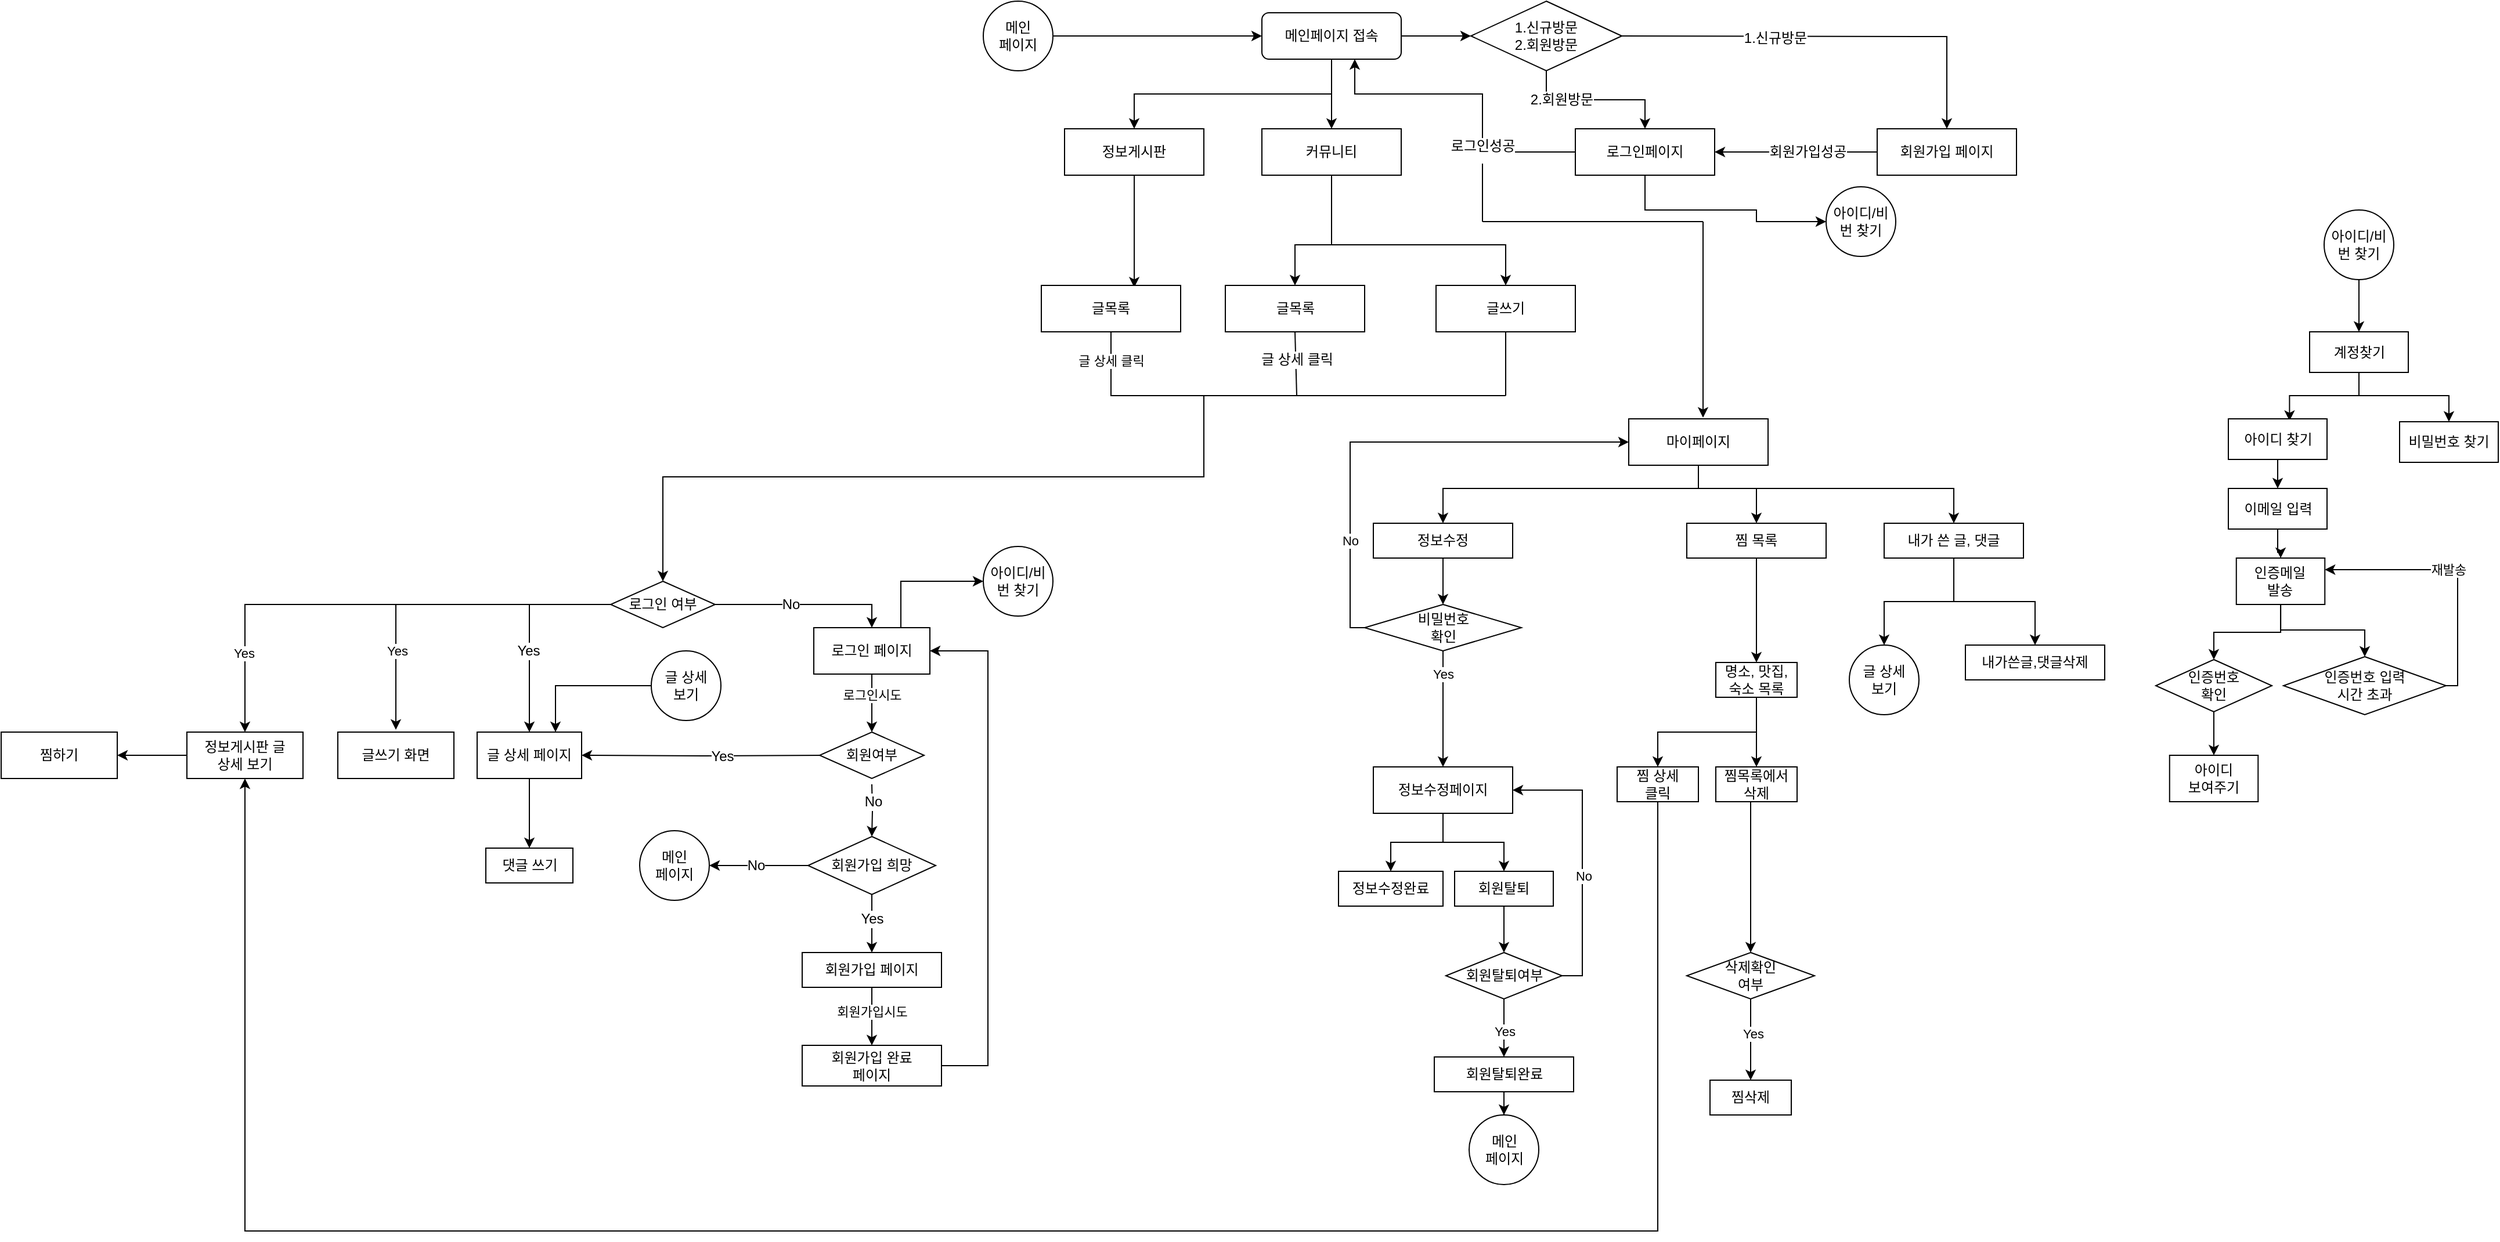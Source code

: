 <mxfile version="13.0.2" type="github">
  <diagram id="C5RBs43oDa-KdzZeNtuy" name="Page-1">
    <mxGraphModel dx="2996" dy="611" grid="1" gridSize="10" guides="1" tooltips="1" connect="1" arrows="1" fold="1" page="1" pageScale="1" pageWidth="827" pageHeight="1169" math="0" shadow="0">
      <root>
        <mxCell id="WIyWlLk6GJQsqaUBKTNV-0" />
        <mxCell id="WIyWlLk6GJQsqaUBKTNV-1" parent="WIyWlLk6GJQsqaUBKTNV-0" />
        <mxCell id="ZX37FnED4WKP7usEXBo2-87" style="edgeStyle=orthogonalEdgeStyle;rounded=0;orthogonalLoop=1;jettySize=auto;html=1;" parent="WIyWlLk6GJQsqaUBKTNV-1" source="ZX37FnED4WKP7usEXBo2-132" target="ZX37FnED4WKP7usEXBo2-97" edge="1">
          <mxGeometry relative="1" as="geometry">
            <mxPoint x="340" y="40" as="sourcePoint" />
          </mxGeometry>
        </mxCell>
        <mxCell id="ZX37FnED4WKP7usEXBo2-88" value="2.회원방문" style="text;html=1;align=center;verticalAlign=middle;resizable=0;points=[];labelBackgroundColor=#ffffff;" parent="ZX37FnED4WKP7usEXBo2-87" connectable="0" vertex="1">
          <mxGeometry x="-0.63" y="13" relative="1" as="geometry">
            <mxPoint x="13" y="13" as="offset" />
          </mxGeometry>
        </mxCell>
        <mxCell id="ZX37FnED4WKP7usEXBo2-89" style="edgeStyle=orthogonalEdgeStyle;rounded=0;orthogonalLoop=1;jettySize=auto;html=1;entryX=0.5;entryY=0;entryDx=0;entryDy=0;" parent="WIyWlLk6GJQsqaUBKTNV-1" target="ZX37FnED4WKP7usEXBo2-100" edge="1">
          <mxGeometry relative="1" as="geometry">
            <mxPoint x="350" y="40" as="sourcePoint" />
          </mxGeometry>
        </mxCell>
        <mxCell id="ZX37FnED4WKP7usEXBo2-90" value="1.신규방문" style="text;html=1;align=center;verticalAlign=middle;resizable=0;points=[];labelBackgroundColor=#ffffff;" parent="ZX37FnED4WKP7usEXBo2-89" connectable="0" vertex="1">
          <mxGeometry x="-0.167" y="-1" relative="1" as="geometry">
            <mxPoint as="offset" />
          </mxGeometry>
        </mxCell>
        <mxCell id="upQrZUUL9ZrLCyDreYXj-0" style="edgeStyle=orthogonalEdgeStyle;rounded=0;orthogonalLoop=1;jettySize=auto;html=1;exitX=1;exitY=0.5;exitDx=0;exitDy=0;entryX=0;entryY=0.5;entryDx=0;entryDy=0;" parent="WIyWlLk6GJQsqaUBKTNV-1" source="ZX37FnED4WKP7usEXBo2-91" target="ZX37FnED4WKP7usEXBo2-132" edge="1">
          <mxGeometry relative="1" as="geometry" />
        </mxCell>
        <mxCell id="upQrZUUL9ZrLCyDreYXj-1" style="edgeStyle=orthogonalEdgeStyle;rounded=0;orthogonalLoop=1;jettySize=auto;html=1;exitX=0.5;exitY=1;exitDx=0;exitDy=0;entryX=0.5;entryY=0;entryDx=0;entryDy=0;" parent="WIyWlLk6GJQsqaUBKTNV-1" source="ZX37FnED4WKP7usEXBo2-91" target="ZX37FnED4WKP7usEXBo2-94" edge="1">
          <mxGeometry relative="1" as="geometry" />
        </mxCell>
        <mxCell id="PnvdCqdYNB6AvmVGDZQ4-1" style="edgeStyle=orthogonalEdgeStyle;rounded=0;orthogonalLoop=1;jettySize=auto;html=1;exitX=0.5;exitY=1;exitDx=0;exitDy=0;entryX=0.5;entryY=0;entryDx=0;entryDy=0;" parent="WIyWlLk6GJQsqaUBKTNV-1" source="ZX37FnED4WKP7usEXBo2-91" target="PnvdCqdYNB6AvmVGDZQ4-0" edge="1">
          <mxGeometry relative="1" as="geometry" />
        </mxCell>
        <mxCell id="ZX37FnED4WKP7usEXBo2-91" value="메인페이지 접속" style="rounded=1;whiteSpace=wrap;html=1;fontSize=12;glass=0;strokeWidth=1;shadow=0;" parent="WIyWlLk6GJQsqaUBKTNV-1" vertex="1">
          <mxGeometry x="70" y="20" width="120" height="40" as="geometry" />
        </mxCell>
        <mxCell id="qVdUVOVE-Q7kGw7dKHEj-3" style="edgeStyle=orthogonalEdgeStyle;rounded=0;orthogonalLoop=1;jettySize=auto;html=1;entryX=0.5;entryY=0;entryDx=0;entryDy=0;exitX=0.5;exitY=1;exitDx=0;exitDy=0;" parent="WIyWlLk6GJQsqaUBKTNV-1" source="ZX37FnED4WKP7usEXBo2-94" target="ZX37FnED4WKP7usEXBo2-104" edge="1">
          <mxGeometry relative="1" as="geometry">
            <Array as="points">
              <mxPoint x="130" y="220" />
              <mxPoint x="280" y="220" />
            </Array>
          </mxGeometry>
        </mxCell>
        <mxCell id="qVdUVOVE-Q7kGw7dKHEj-4" style="edgeStyle=orthogonalEdgeStyle;rounded=0;orthogonalLoop=1;jettySize=auto;html=1;entryX=0.5;entryY=0;entryDx=0;entryDy=0;" parent="WIyWlLk6GJQsqaUBKTNV-1" source="ZX37FnED4WKP7usEXBo2-94" target="ZX37FnED4WKP7usEXBo2-102" edge="1">
          <mxGeometry relative="1" as="geometry">
            <Array as="points">
              <mxPoint x="130" y="220" />
              <mxPoint x="98" y="220" />
            </Array>
          </mxGeometry>
        </mxCell>
        <mxCell id="ZX37FnED4WKP7usEXBo2-94" value="커뮤니티" style="rounded=0;whiteSpace=wrap;html=1;" parent="WIyWlLk6GJQsqaUBKTNV-1" vertex="1">
          <mxGeometry x="70" y="120" width="120" height="40" as="geometry" />
        </mxCell>
        <mxCell id="ZX37FnED4WKP7usEXBo2-95" style="edgeStyle=orthogonalEdgeStyle;rounded=0;orthogonalLoop=1;jettySize=auto;html=1;exitX=0;exitY=0.5;exitDx=0;exitDy=0;" parent="WIyWlLk6GJQsqaUBKTNV-1" source="ZX37FnED4WKP7usEXBo2-97" edge="1">
          <mxGeometry relative="1" as="geometry">
            <Array as="points">
              <mxPoint x="260" y="140" />
              <mxPoint x="260" y="90" />
              <mxPoint x="150" y="90" />
            </Array>
            <mxPoint x="150" y="60" as="targetPoint" />
          </mxGeometry>
        </mxCell>
        <mxCell id="ZX37FnED4WKP7usEXBo2-96" value="로그인성공" style="text;html=1;align=center;verticalAlign=middle;resizable=0;points=[];labelBackgroundColor=#ffffff;" parent="ZX37FnED4WKP7usEXBo2-95" connectable="0" vertex="1">
          <mxGeometry x="-0.37" relative="1" as="geometry">
            <mxPoint as="offset" />
          </mxGeometry>
        </mxCell>
        <mxCell id="x4p_FllxbwplJuDlQraS-3" style="edgeStyle=orthogonalEdgeStyle;rounded=0;orthogonalLoop=1;jettySize=auto;html=1;entryX=0;entryY=0.5;entryDx=0;entryDy=0;exitX=0.5;exitY=1;exitDx=0;exitDy=0;" edge="1" parent="WIyWlLk6GJQsqaUBKTNV-1" source="ZX37FnED4WKP7usEXBo2-97" target="x4p_FllxbwplJuDlQraS-2">
          <mxGeometry relative="1" as="geometry">
            <Array as="points">
              <mxPoint x="400" y="190" />
              <mxPoint x="496" y="190" />
              <mxPoint x="496" y="200" />
            </Array>
          </mxGeometry>
        </mxCell>
        <mxCell id="ZX37FnED4WKP7usEXBo2-97" value="로그인페이지" style="rounded=0;whiteSpace=wrap;html=1;" parent="WIyWlLk6GJQsqaUBKTNV-1" vertex="1">
          <mxGeometry x="340" y="120" width="120" height="40" as="geometry" />
        </mxCell>
        <mxCell id="ZX37FnED4WKP7usEXBo2-98" style="edgeStyle=orthogonalEdgeStyle;rounded=0;orthogonalLoop=1;jettySize=auto;html=1;exitX=0;exitY=0.5;exitDx=0;exitDy=0;" parent="WIyWlLk6GJQsqaUBKTNV-1" source="ZX37FnED4WKP7usEXBo2-100" target="ZX37FnED4WKP7usEXBo2-97" edge="1">
          <mxGeometry relative="1" as="geometry" />
        </mxCell>
        <mxCell id="ZX37FnED4WKP7usEXBo2-99" value="회원가입성공" style="text;html=1;align=center;verticalAlign=middle;resizable=0;points=[];labelBackgroundColor=#ffffff;" parent="ZX37FnED4WKP7usEXBo2-98" connectable="0" vertex="1">
          <mxGeometry x="0.26" y="-1" relative="1" as="geometry">
            <mxPoint x="28" y="1" as="offset" />
          </mxGeometry>
        </mxCell>
        <mxCell id="ZX37FnED4WKP7usEXBo2-100" value="회원가입 페이지" style="rounded=0;whiteSpace=wrap;html=1;" parent="WIyWlLk6GJQsqaUBKTNV-1" vertex="1">
          <mxGeometry x="600" y="120" width="120" height="40" as="geometry" />
        </mxCell>
        <mxCell id="ZX37FnED4WKP7usEXBo2-102" value="글목록" style="rounded=0;whiteSpace=wrap;html=1;" parent="WIyWlLk6GJQsqaUBKTNV-1" vertex="1">
          <mxGeometry x="38.5" y="255" width="120" height="40" as="geometry" />
        </mxCell>
        <mxCell id="ZX37FnED4WKP7usEXBo2-104" value="글쓰기" style="rounded=0;whiteSpace=wrap;html=1;" parent="WIyWlLk6GJQsqaUBKTNV-1" vertex="1">
          <mxGeometry x="220" y="255" width="120" height="40" as="geometry" />
        </mxCell>
        <mxCell id="ZX37FnED4WKP7usEXBo2-132" value="1.신규방문&lt;br&gt;2.회원방문" style="rhombus;whiteSpace=wrap;html=1;" parent="WIyWlLk6GJQsqaUBKTNV-1" vertex="1">
          <mxGeometry x="250" y="10" width="130" height="60" as="geometry" />
        </mxCell>
        <mxCell id="vV5yDEq1qWFIrJlT6Lfv-10" value="" style="endArrow=none;html=1;entryX=0.5;entryY=1;entryDx=0;entryDy=0;" parent="WIyWlLk6GJQsqaUBKTNV-1" target="ZX37FnED4WKP7usEXBo2-102" edge="1">
          <mxGeometry width="50" height="50" relative="1" as="geometry">
            <mxPoint x="100" y="350" as="sourcePoint" />
            <mxPoint x="440" y="270" as="targetPoint" />
          </mxGeometry>
        </mxCell>
        <mxCell id="vV5yDEq1qWFIrJlT6Lfv-11" value="글 상세 클릭" style="text;html=1;align=center;verticalAlign=middle;resizable=0;points=[];labelBackgroundColor=#ffffff;" parent="vV5yDEq1qWFIrJlT6Lfv-10" vertex="1" connectable="0">
          <mxGeometry x="-0.416" relative="1" as="geometry">
            <mxPoint y="-15" as="offset" />
          </mxGeometry>
        </mxCell>
        <mxCell id="vV5yDEq1qWFIrJlT6Lfv-12" value="" style="endArrow=none;html=1;" parent="WIyWlLk6GJQsqaUBKTNV-1" edge="1">
          <mxGeometry width="50" height="50" relative="1" as="geometry">
            <mxPoint x="20" y="350" as="sourcePoint" />
            <mxPoint x="280" y="350" as="targetPoint" />
          </mxGeometry>
        </mxCell>
        <mxCell id="vV5yDEq1qWFIrJlT6Lfv-13" value="" style="endArrow=none;html=1;entryX=0.5;entryY=1;entryDx=0;entryDy=0;" parent="WIyWlLk6GJQsqaUBKTNV-1" target="ZX37FnED4WKP7usEXBo2-104" edge="1">
          <mxGeometry width="50" height="50" relative="1" as="geometry">
            <mxPoint x="280" y="350" as="sourcePoint" />
            <mxPoint x="280" y="300" as="targetPoint" />
          </mxGeometry>
        </mxCell>
        <mxCell id="vV5yDEq1qWFIrJlT6Lfv-18" style="edgeStyle=orthogonalEdgeStyle;rounded=0;orthogonalLoop=1;jettySize=auto;html=1;entryX=0.5;entryY=0;entryDx=0;entryDy=0;" parent="WIyWlLk6GJQsqaUBKTNV-1" source="vV5yDEq1qWFIrJlT6Lfv-15" target="vV5yDEq1qWFIrJlT6Lfv-17" edge="1">
          <mxGeometry relative="1" as="geometry" />
        </mxCell>
        <mxCell id="waT6Qo9IjC3C06BuvGMC-1" value="No" style="text;html=1;align=center;verticalAlign=middle;resizable=0;points=[];labelBackgroundColor=#ffffff;" parent="vV5yDEq1qWFIrJlT6Lfv-18" vertex="1" connectable="0">
          <mxGeometry x="0.107" y="1" relative="1" as="geometry">
            <mxPoint x="-21" y="1" as="offset" />
          </mxGeometry>
        </mxCell>
        <mxCell id="vV5yDEq1qWFIrJlT6Lfv-21" style="edgeStyle=orthogonalEdgeStyle;rounded=0;orthogonalLoop=1;jettySize=auto;html=1;entryX=0.5;entryY=0;entryDx=0;entryDy=0;" parent="WIyWlLk6GJQsqaUBKTNV-1" source="vV5yDEq1qWFIrJlT6Lfv-15" target="vV5yDEq1qWFIrJlT6Lfv-16" edge="1">
          <mxGeometry relative="1" as="geometry" />
        </mxCell>
        <mxCell id="waT6Qo9IjC3C06BuvGMC-0" value="Yes" style="text;html=1;align=center;verticalAlign=middle;resizable=0;points=[];labelBackgroundColor=#ffffff;" parent="vV5yDEq1qWFIrJlT6Lfv-21" vertex="1" connectable="0">
          <mxGeometry x="0.216" y="-1" relative="1" as="geometry">
            <mxPoint as="offset" />
          </mxGeometry>
        </mxCell>
        <mxCell id="GLN300QRYESgEG5njMZF-10" style="edgeStyle=orthogonalEdgeStyle;rounded=0;orthogonalLoop=1;jettySize=auto;html=1;exitX=0;exitY=0.5;exitDx=0;exitDy=0;" parent="WIyWlLk6GJQsqaUBKTNV-1" source="vV5yDEq1qWFIrJlT6Lfv-15" edge="1">
          <mxGeometry relative="1" as="geometry">
            <mxPoint x="-676" y="638" as="targetPoint" />
            <Array as="points">
              <mxPoint x="-676" y="530" />
              <mxPoint x="-676" y="638" />
            </Array>
          </mxGeometry>
        </mxCell>
        <mxCell id="GLN300QRYESgEG5njMZF-11" value="Yes" style="edgeLabel;html=1;align=center;verticalAlign=middle;resizable=0;points=[];" parent="GLN300QRYESgEG5njMZF-10" vertex="1" connectable="0">
          <mxGeometry x="-0.17" relative="1" as="geometry">
            <mxPoint x="-63" y="40" as="offset" />
          </mxGeometry>
        </mxCell>
        <mxCell id="ZqrZnDmUstioRYY1Gfzt-35" style="edgeStyle=orthogonalEdgeStyle;rounded=0;orthogonalLoop=1;jettySize=auto;html=1;entryX=0.5;entryY=0;entryDx=0;entryDy=0;" parent="WIyWlLk6GJQsqaUBKTNV-1" source="vV5yDEq1qWFIrJlT6Lfv-15" target="ZqrZnDmUstioRYY1Gfzt-34" edge="1">
          <mxGeometry relative="1" as="geometry" />
        </mxCell>
        <mxCell id="ZqrZnDmUstioRYY1Gfzt-36" value="Yes" style="edgeLabel;html=1;align=center;verticalAlign=middle;resizable=0;points=[];" parent="ZqrZnDmUstioRYY1Gfzt-35" vertex="1" connectable="0">
          <mxGeometry x="0.482" y="42" relative="1" as="geometry">
            <mxPoint x="-43" y="42" as="offset" />
          </mxGeometry>
        </mxCell>
        <mxCell id="vV5yDEq1qWFIrJlT6Lfv-15" value="로그인 여부" style="rhombus;whiteSpace=wrap;html=1;" parent="WIyWlLk6GJQsqaUBKTNV-1" vertex="1">
          <mxGeometry x="-491" y="510" width="90" height="40" as="geometry" />
        </mxCell>
        <mxCell id="vV5yDEq1qWFIrJlT6Lfv-23" style="edgeStyle=orthogonalEdgeStyle;rounded=0;orthogonalLoop=1;jettySize=auto;html=1;" parent="WIyWlLk6GJQsqaUBKTNV-1" source="vV5yDEq1qWFIrJlT6Lfv-16" target="vV5yDEq1qWFIrJlT6Lfv-22" edge="1">
          <mxGeometry relative="1" as="geometry">
            <mxPoint x="-561" y="720" as="targetPoint" />
          </mxGeometry>
        </mxCell>
        <mxCell id="vV5yDEq1qWFIrJlT6Lfv-16" value="글 상세 페이지" style="rounded=0;whiteSpace=wrap;html=1;" parent="WIyWlLk6GJQsqaUBKTNV-1" vertex="1">
          <mxGeometry x="-606" y="640" width="90" height="40" as="geometry" />
        </mxCell>
        <mxCell id="vV5yDEq1qWFIrJlT6Lfv-26" style="edgeStyle=orthogonalEdgeStyle;rounded=0;orthogonalLoop=1;jettySize=auto;html=1;entryX=0.5;entryY=0;entryDx=0;entryDy=0;" parent="WIyWlLk6GJQsqaUBKTNV-1" source="vV5yDEq1qWFIrJlT6Lfv-17" target="GLN300QRYESgEG5njMZF-4" edge="1">
          <mxGeometry relative="1" as="geometry">
            <mxPoint x="-266" y="635" as="targetPoint" />
            <Array as="points">
              <mxPoint x="-266" y="600" />
              <mxPoint x="-266" y="600" />
            </Array>
          </mxGeometry>
        </mxCell>
        <mxCell id="GLN300QRYESgEG5njMZF-5" value="로그인시도" style="edgeLabel;html=1;align=center;verticalAlign=middle;resizable=0;points=[];" parent="vV5yDEq1qWFIrJlT6Lfv-26" vertex="1" connectable="0">
          <mxGeometry x="-0.28" relative="1" as="geometry">
            <mxPoint as="offset" />
          </mxGeometry>
        </mxCell>
        <mxCell id="x4p_FllxbwplJuDlQraS-5" style="edgeStyle=orthogonalEdgeStyle;rounded=0;orthogonalLoop=1;jettySize=auto;html=1;exitX=0.75;exitY=0;exitDx=0;exitDy=0;entryX=0;entryY=0.5;entryDx=0;entryDy=0;" edge="1" parent="WIyWlLk6GJQsqaUBKTNV-1" source="vV5yDEq1qWFIrJlT6Lfv-17" target="x4p_FllxbwplJuDlQraS-4">
          <mxGeometry relative="1" as="geometry" />
        </mxCell>
        <mxCell id="vV5yDEq1qWFIrJlT6Lfv-17" value="로그인 페이지" style="rounded=0;whiteSpace=wrap;html=1;" parent="WIyWlLk6GJQsqaUBKTNV-1" vertex="1">
          <mxGeometry x="-316" y="550" width="100" height="40" as="geometry" />
        </mxCell>
        <mxCell id="vV5yDEq1qWFIrJlT6Lfv-22" value="댓글 쓰기" style="rounded=0;whiteSpace=wrap;html=1;" parent="WIyWlLk6GJQsqaUBKTNV-1" vertex="1">
          <mxGeometry x="-598.5" y="740" width="75" height="30" as="geometry" />
        </mxCell>
        <mxCell id="vV5yDEq1qWFIrJlT6Lfv-27" style="edgeStyle=orthogonalEdgeStyle;rounded=0;orthogonalLoop=1;jettySize=auto;html=1;entryX=1;entryY=0.5;entryDx=0;entryDy=0;" parent="WIyWlLk6GJQsqaUBKTNV-1" target="vV5yDEq1qWFIrJlT6Lfv-16" edge="1">
          <mxGeometry relative="1" as="geometry">
            <mxPoint x="-306" y="660" as="sourcePoint" />
          </mxGeometry>
        </mxCell>
        <mxCell id="vV5yDEq1qWFIrJlT6Lfv-28" value="Yes" style="text;html=1;align=center;verticalAlign=middle;resizable=0;points=[];labelBackgroundColor=#ffffff;" parent="vV5yDEq1qWFIrJlT6Lfv-27" vertex="1" connectable="0">
          <mxGeometry x="-0.15" relative="1" as="geometry">
            <mxPoint as="offset" />
          </mxGeometry>
        </mxCell>
        <mxCell id="vV5yDEq1qWFIrJlT6Lfv-30" value="" style="edgeStyle=orthogonalEdgeStyle;rounded=0;orthogonalLoop=1;jettySize=auto;html=1;" parent="WIyWlLk6GJQsqaUBKTNV-1" target="vV5yDEq1qWFIrJlT6Lfv-29" edge="1">
          <mxGeometry relative="1" as="geometry">
            <mxPoint x="-266" y="685" as="sourcePoint" />
          </mxGeometry>
        </mxCell>
        <mxCell id="waT6Qo9IjC3C06BuvGMC-2" value="No" style="text;html=1;align=center;verticalAlign=middle;resizable=0;points=[];labelBackgroundColor=#ffffff;" parent="vV5yDEq1qWFIrJlT6Lfv-30" vertex="1" connectable="0">
          <mxGeometry x="-0.369" relative="1" as="geometry">
            <mxPoint as="offset" />
          </mxGeometry>
        </mxCell>
        <mxCell id="vV5yDEq1qWFIrJlT6Lfv-39" style="edgeStyle=orthogonalEdgeStyle;rounded=0;orthogonalLoop=1;jettySize=auto;html=1;entryX=0.5;entryY=0;entryDx=0;entryDy=0;" parent="WIyWlLk6GJQsqaUBKTNV-1" source="vV5yDEq1qWFIrJlT6Lfv-29" target="vV5yDEq1qWFIrJlT6Lfv-32" edge="1">
          <mxGeometry relative="1" as="geometry">
            <Array as="points">
              <mxPoint x="-266" y="800" />
              <mxPoint x="-266" y="800" />
            </Array>
          </mxGeometry>
        </mxCell>
        <mxCell id="vV5yDEq1qWFIrJlT6Lfv-43" value="Yes" style="text;html=1;align=center;verticalAlign=middle;resizable=0;points=[];labelBackgroundColor=#ffffff;" parent="vV5yDEq1qWFIrJlT6Lfv-39" vertex="1" connectable="0">
          <mxGeometry x="0.193" y="1" relative="1" as="geometry">
            <mxPoint x="-1.02" y="-9.7" as="offset" />
          </mxGeometry>
        </mxCell>
        <mxCell id="5jIitdbKcp0d3cPYqX7F-1" style="edgeStyle=orthogonalEdgeStyle;rounded=0;orthogonalLoop=1;jettySize=auto;html=1;entryX=1;entryY=0.5;entryDx=0;entryDy=0;" parent="WIyWlLk6GJQsqaUBKTNV-1" source="vV5yDEq1qWFIrJlT6Lfv-29" target="5jIitdbKcp0d3cPYqX7F-0" edge="1">
          <mxGeometry relative="1" as="geometry" />
        </mxCell>
        <mxCell id="vV5yDEq1qWFIrJlT6Lfv-29" value="회원가입 희망" style="rhombus;whiteSpace=wrap;html=1;fillColor=none;strokeColor=#000000;" parent="WIyWlLk6GJQsqaUBKTNV-1" vertex="1">
          <mxGeometry x="-321" y="730" width="110" height="50" as="geometry" />
        </mxCell>
        <mxCell id="vV5yDEq1qWFIrJlT6Lfv-42" style="edgeStyle=orthogonalEdgeStyle;rounded=0;orthogonalLoop=1;jettySize=auto;html=1;entryX=1;entryY=0.5;entryDx=0;entryDy=0;" parent="WIyWlLk6GJQsqaUBKTNV-1" source="vV5yDEq1qWFIrJlT6Lfv-31" target="vV5yDEq1qWFIrJlT6Lfv-17" edge="1">
          <mxGeometry relative="1" as="geometry">
            <mxPoint x="-96" y="710" as="targetPoint" />
            <Array as="points">
              <mxPoint x="-166" y="928" />
              <mxPoint x="-166" y="570" />
            </Array>
          </mxGeometry>
        </mxCell>
        <mxCell id="vV5yDEq1qWFIrJlT6Lfv-31" value="회원가입 완료&lt;br&gt;페이지" style="rounded=0;whiteSpace=wrap;html=1;" parent="WIyWlLk6GJQsqaUBKTNV-1" vertex="1">
          <mxGeometry x="-326" y="910" width="120" height="35" as="geometry" />
        </mxCell>
        <mxCell id="vV5yDEq1qWFIrJlT6Lfv-40" style="edgeStyle=orthogonalEdgeStyle;rounded=0;orthogonalLoop=1;jettySize=auto;html=1;" parent="WIyWlLk6GJQsqaUBKTNV-1" source="vV5yDEq1qWFIrJlT6Lfv-32" target="vV5yDEq1qWFIrJlT6Lfv-31" edge="1">
          <mxGeometry relative="1" as="geometry" />
        </mxCell>
        <mxCell id="GLN300QRYESgEG5njMZF-6" value="회원가입시도" style="edgeLabel;html=1;align=center;verticalAlign=middle;resizable=0;points=[];" parent="vV5yDEq1qWFIrJlT6Lfv-40" vertex="1" connectable="0">
          <mxGeometry x="-0.156" relative="1" as="geometry">
            <mxPoint as="offset" />
          </mxGeometry>
        </mxCell>
        <mxCell id="vV5yDEq1qWFIrJlT6Lfv-32" value="회원가입 페이지" style="rounded=0;whiteSpace=wrap;html=1;" parent="WIyWlLk6GJQsqaUBKTNV-1" vertex="1">
          <mxGeometry x="-326" y="830" width="120" height="30" as="geometry" />
        </mxCell>
        <mxCell id="GLN300QRYESgEG5njMZF-4" value="회원여부" style="rhombus;whiteSpace=wrap;html=1;" parent="WIyWlLk6GJQsqaUBKTNV-1" vertex="1">
          <mxGeometry x="-311" y="640" width="90" height="40" as="geometry" />
        </mxCell>
        <mxCell id="GLN300QRYESgEG5njMZF-9" value="글쓰기 화면" style="rounded=0;whiteSpace=wrap;html=1;" parent="WIyWlLk6GJQsqaUBKTNV-1" vertex="1">
          <mxGeometry x="-726" y="640" width="100" height="40" as="geometry" />
        </mxCell>
        <mxCell id="PnvdCqdYNB6AvmVGDZQ4-3" style="edgeStyle=orthogonalEdgeStyle;rounded=0;orthogonalLoop=1;jettySize=auto;html=1;entryX=0.667;entryY=0.045;entryDx=0;entryDy=0;entryPerimeter=0;" parent="WIyWlLk6GJQsqaUBKTNV-1" source="PnvdCqdYNB6AvmVGDZQ4-0" target="PnvdCqdYNB6AvmVGDZQ4-2" edge="1">
          <mxGeometry relative="1" as="geometry">
            <mxPoint x="-10" y="230" as="targetPoint" />
            <Array as="points" />
          </mxGeometry>
        </mxCell>
        <mxCell id="PnvdCqdYNB6AvmVGDZQ4-0" value="정보게시판" style="rounded=0;whiteSpace=wrap;html=1;" parent="WIyWlLk6GJQsqaUBKTNV-1" vertex="1">
          <mxGeometry x="-100" y="120" width="120" height="40" as="geometry" />
        </mxCell>
        <mxCell id="PnvdCqdYNB6AvmVGDZQ4-4" style="edgeStyle=orthogonalEdgeStyle;rounded=0;orthogonalLoop=1;jettySize=auto;html=1;exitX=0.5;exitY=1;exitDx=0;exitDy=0;entryX=0.5;entryY=0;entryDx=0;entryDy=0;" parent="WIyWlLk6GJQsqaUBKTNV-1" source="PnvdCqdYNB6AvmVGDZQ4-2" target="vV5yDEq1qWFIrJlT6Lfv-15" edge="1">
          <mxGeometry relative="1" as="geometry">
            <Array as="points">
              <mxPoint x="-60" y="350" />
              <mxPoint x="20" y="350" />
              <mxPoint x="20" y="420" />
              <mxPoint x="-446" y="420" />
            </Array>
          </mxGeometry>
        </mxCell>
        <mxCell id="PnvdCqdYNB6AvmVGDZQ4-5" value="글 상세 클릭" style="edgeLabel;html=1;align=center;verticalAlign=middle;resizable=0;points=[];" parent="PnvdCqdYNB6AvmVGDZQ4-4" vertex="1" connectable="0">
          <mxGeometry x="-0.834" y="-1" relative="1" as="geometry">
            <mxPoint x="-7.86" y="-31.03" as="offset" />
          </mxGeometry>
        </mxCell>
        <mxCell id="PnvdCqdYNB6AvmVGDZQ4-2" value="글목록" style="rounded=0;whiteSpace=wrap;html=1;" parent="WIyWlLk6GJQsqaUBKTNV-1" vertex="1">
          <mxGeometry x="-120" y="255" width="120" height="40" as="geometry" />
        </mxCell>
        <mxCell id="9_98LAGcsNJI7AEIF0RN-3" value="" style="endArrow=none;html=1;" parent="WIyWlLk6GJQsqaUBKTNV-1" edge="1">
          <mxGeometry width="50" height="50" relative="1" as="geometry">
            <mxPoint x="260" y="150" as="sourcePoint" />
            <mxPoint x="260" y="200" as="targetPoint" />
          </mxGeometry>
        </mxCell>
        <mxCell id="9_98LAGcsNJI7AEIF0RN-4" value="" style="endArrow=none;html=1;" parent="WIyWlLk6GJQsqaUBKTNV-1" edge="1">
          <mxGeometry width="50" height="50" relative="1" as="geometry">
            <mxPoint x="260" y="200" as="sourcePoint" />
            <mxPoint x="450" y="200" as="targetPoint" />
          </mxGeometry>
        </mxCell>
        <mxCell id="9_98LAGcsNJI7AEIF0RN-5" value="" style="endArrow=classic;html=1;" parent="WIyWlLk6GJQsqaUBKTNV-1" edge="1">
          <mxGeometry width="50" height="50" relative="1" as="geometry">
            <mxPoint x="450" y="200" as="sourcePoint" />
            <mxPoint x="450" y="369" as="targetPoint" />
          </mxGeometry>
        </mxCell>
        <mxCell id="9_98LAGcsNJI7AEIF0RN-15" style="edgeStyle=orthogonalEdgeStyle;rounded=0;orthogonalLoop=1;jettySize=auto;html=1;entryX=0.5;entryY=0;entryDx=0;entryDy=0;" parent="WIyWlLk6GJQsqaUBKTNV-1" source="9_98LAGcsNJI7AEIF0RN-6" target="9_98LAGcsNJI7AEIF0RN-13" edge="1">
          <mxGeometry relative="1" as="geometry">
            <Array as="points">
              <mxPoint x="446" y="430" />
              <mxPoint x="496" y="430" />
            </Array>
          </mxGeometry>
        </mxCell>
        <mxCell id="9_98LAGcsNJI7AEIF0RN-16" style="edgeStyle=orthogonalEdgeStyle;rounded=0;orthogonalLoop=1;jettySize=auto;html=1;entryX=0.5;entryY=0;entryDx=0;entryDy=0;" parent="WIyWlLk6GJQsqaUBKTNV-1" target="9_98LAGcsNJI7AEIF0RN-12" edge="1">
          <mxGeometry relative="1" as="geometry">
            <mxPoint x="446" y="410" as="sourcePoint" />
            <Array as="points">
              <mxPoint x="446" y="430" />
              <mxPoint x="666" y="430" />
            </Array>
          </mxGeometry>
        </mxCell>
        <mxCell id="aLojjY9KPLIzhAx5LPAh-0" style="edgeStyle=orthogonalEdgeStyle;rounded=0;orthogonalLoop=1;jettySize=auto;html=1;entryX=0.5;entryY=0;entryDx=0;entryDy=0;" parent="WIyWlLk6GJQsqaUBKTNV-1" source="9_98LAGcsNJI7AEIF0RN-6" target="9_98LAGcsNJI7AEIF0RN-9" edge="1">
          <mxGeometry relative="1" as="geometry">
            <Array as="points">
              <mxPoint x="446" y="430" />
              <mxPoint x="226" y="430" />
            </Array>
            <mxPoint x="306" y="450" as="targetPoint" />
          </mxGeometry>
        </mxCell>
        <mxCell id="9_98LAGcsNJI7AEIF0RN-6" value="마이페이지" style="rounded=0;whiteSpace=wrap;html=1;" parent="WIyWlLk6GJQsqaUBKTNV-1" vertex="1">
          <mxGeometry x="386" y="370" width="120" height="40" as="geometry" />
        </mxCell>
        <mxCell id="aLojjY9KPLIzhAx5LPAh-4" style="edgeStyle=orthogonalEdgeStyle;rounded=0;orthogonalLoop=1;jettySize=auto;html=1;entryX=0.5;entryY=0;entryDx=0;entryDy=0;" parent="WIyWlLk6GJQsqaUBKTNV-1" source="9_98LAGcsNJI7AEIF0RN-9" target="aLojjY9KPLIzhAx5LPAh-1" edge="1">
          <mxGeometry relative="1" as="geometry">
            <Array as="points">
              <mxPoint x="226" y="510" />
              <mxPoint x="226" y="510" />
            </Array>
          </mxGeometry>
        </mxCell>
        <mxCell id="9_98LAGcsNJI7AEIF0RN-9" value="정보수정" style="rounded=0;whiteSpace=wrap;html=1;" parent="WIyWlLk6GJQsqaUBKTNV-1" vertex="1">
          <mxGeometry x="166" y="460" width="120" height="30" as="geometry" />
        </mxCell>
        <mxCell id="lBjHsFs35db71nPIf4gL-2" style="edgeStyle=orthogonalEdgeStyle;rounded=0;orthogonalLoop=1;jettySize=auto;html=1;entryX=0.5;entryY=0;entryDx=0;entryDy=0;strokeColor=#000000;" parent="WIyWlLk6GJQsqaUBKTNV-1" source="9_98LAGcsNJI7AEIF0RN-12" target="lBjHsFs35db71nPIf4gL-1" edge="1">
          <mxGeometry relative="1" as="geometry" />
        </mxCell>
        <mxCell id="9_98LAGcsNJI7AEIF0RN-12" value="내가 쓴 글, 댓글" style="rounded=0;whiteSpace=wrap;html=1;" parent="WIyWlLk6GJQsqaUBKTNV-1" vertex="1">
          <mxGeometry x="606" y="460" width="120" height="30" as="geometry" />
        </mxCell>
        <mxCell id="ZqrZnDmUstioRYY1Gfzt-31" style="edgeStyle=orthogonalEdgeStyle;rounded=0;orthogonalLoop=1;jettySize=auto;html=1;entryX=0.5;entryY=0;entryDx=0;entryDy=0;" parent="WIyWlLk6GJQsqaUBKTNV-1" source="9_98LAGcsNJI7AEIF0RN-13" target="ZqrZnDmUstioRYY1Gfzt-0" edge="1">
          <mxGeometry relative="1" as="geometry" />
        </mxCell>
        <mxCell id="9_98LAGcsNJI7AEIF0RN-13" value="찜 목록" style="rounded=0;whiteSpace=wrap;html=1;" parent="WIyWlLk6GJQsqaUBKTNV-1" vertex="1">
          <mxGeometry x="436" y="460" width="120" height="30" as="geometry" />
        </mxCell>
        <mxCell id="aLojjY9KPLIzhAx5LPAh-6" style="edgeStyle=orthogonalEdgeStyle;rounded=0;orthogonalLoop=1;jettySize=auto;html=1;entryX=0.5;entryY=0;entryDx=0;entryDy=0;" parent="WIyWlLk6GJQsqaUBKTNV-1" source="aLojjY9KPLIzhAx5LPAh-1" target="aLojjY9KPLIzhAx5LPAh-5" edge="1">
          <mxGeometry relative="1" as="geometry" />
        </mxCell>
        <mxCell id="aLojjY9KPLIzhAx5LPAh-11" value="Yes" style="edgeLabel;html=1;align=center;verticalAlign=middle;resizable=0;points=[];" parent="aLojjY9KPLIzhAx5LPAh-6" vertex="1" connectable="0">
          <mxGeometry x="-0.836" relative="1" as="geometry">
            <mxPoint y="11.55" as="offset" />
          </mxGeometry>
        </mxCell>
        <mxCell id="aLojjY9KPLIzhAx5LPAh-19" style="edgeStyle=orthogonalEdgeStyle;rounded=0;orthogonalLoop=1;jettySize=auto;html=1;entryX=0;entryY=0.5;entryDx=0;entryDy=0;exitX=0;exitY=0.5;exitDx=0;exitDy=0;" parent="WIyWlLk6GJQsqaUBKTNV-1" source="aLojjY9KPLIzhAx5LPAh-1" target="9_98LAGcsNJI7AEIF0RN-6" edge="1">
          <mxGeometry relative="1" as="geometry">
            <Array as="points">
              <mxPoint x="146" y="550" />
              <mxPoint x="146" y="390" />
            </Array>
          </mxGeometry>
        </mxCell>
        <mxCell id="aLojjY9KPLIzhAx5LPAh-20" value="&lt;div&gt;No&lt;/div&gt;" style="edgeLabel;html=1;align=center;verticalAlign=middle;resizable=0;points=[];" parent="aLojjY9KPLIzhAx5LPAh-19" vertex="1" connectable="0">
          <mxGeometry x="0.004" relative="1" as="geometry">
            <mxPoint x="-34.56" y="85" as="offset" />
          </mxGeometry>
        </mxCell>
        <mxCell id="aLojjY9KPLIzhAx5LPAh-1" value="&lt;div&gt;비밀번호&lt;/div&gt;&lt;div&gt;확인&lt;/div&gt;" style="rhombus;whiteSpace=wrap;html=1;" parent="WIyWlLk6GJQsqaUBKTNV-1" vertex="1">
          <mxGeometry x="158.5" y="530" width="135" height="40" as="geometry" />
        </mxCell>
        <mxCell id="3e5bNtFYzzRURWgjh2Wo-2" style="edgeStyle=orthogonalEdgeStyle;rounded=0;orthogonalLoop=1;jettySize=auto;html=1;entryX=0.5;entryY=0;entryDx=0;entryDy=0;" parent="WIyWlLk6GJQsqaUBKTNV-1" source="aLojjY9KPLIzhAx5LPAh-5" target="aLojjY9KPLIzhAx5LPAh-7" edge="1">
          <mxGeometry relative="1" as="geometry" />
        </mxCell>
        <mxCell id="3e5bNtFYzzRURWgjh2Wo-3" style="edgeStyle=orthogonalEdgeStyle;rounded=0;orthogonalLoop=1;jettySize=auto;html=1;entryX=0.5;entryY=0;entryDx=0;entryDy=0;" parent="WIyWlLk6GJQsqaUBKTNV-1" source="aLojjY9KPLIzhAx5LPAh-5" target="aLojjY9KPLIzhAx5LPAh-8" edge="1">
          <mxGeometry relative="1" as="geometry" />
        </mxCell>
        <mxCell id="aLojjY9KPLIzhAx5LPAh-5" value="정보수정페이지" style="rounded=0;whiteSpace=wrap;html=1;" parent="WIyWlLk6GJQsqaUBKTNV-1" vertex="1">
          <mxGeometry x="166" y="670" width="120" height="40" as="geometry" />
        </mxCell>
        <mxCell id="aLojjY9KPLIzhAx5LPAh-7" value="정보수정완료" style="rounded=0;whiteSpace=wrap;html=1;" parent="WIyWlLk6GJQsqaUBKTNV-1" vertex="1">
          <mxGeometry x="136" y="760" width="90" height="30" as="geometry" />
        </mxCell>
        <mxCell id="aLojjY9KPLIzhAx5LPAh-14" style="edgeStyle=orthogonalEdgeStyle;rounded=0;orthogonalLoop=1;jettySize=auto;html=1;entryX=0.5;entryY=0;entryDx=0;entryDy=0;" parent="WIyWlLk6GJQsqaUBKTNV-1" source="aLojjY9KPLIzhAx5LPAh-8" target="aLojjY9KPLIzhAx5LPAh-9" edge="1">
          <mxGeometry relative="1" as="geometry" />
        </mxCell>
        <mxCell id="aLojjY9KPLIzhAx5LPAh-8" value="회원탈퇴" style="rounded=0;whiteSpace=wrap;html=1;" parent="WIyWlLk6GJQsqaUBKTNV-1" vertex="1">
          <mxGeometry x="236" y="760" width="85" height="30" as="geometry" />
        </mxCell>
        <mxCell id="aLojjY9KPLIzhAx5LPAh-15" style="edgeStyle=orthogonalEdgeStyle;rounded=0;orthogonalLoop=1;jettySize=auto;html=1;entryX=0.5;entryY=0;entryDx=0;entryDy=0;" parent="WIyWlLk6GJQsqaUBKTNV-1" source="aLojjY9KPLIzhAx5LPAh-9" target="aLojjY9KPLIzhAx5LPAh-10" edge="1">
          <mxGeometry relative="1" as="geometry" />
        </mxCell>
        <mxCell id="aLojjY9KPLIzhAx5LPAh-16" value="Yes" style="edgeLabel;html=1;align=center;verticalAlign=middle;resizable=0;points=[];" parent="aLojjY9KPLIzhAx5LPAh-15" vertex="1" connectable="0">
          <mxGeometry x="0.499" relative="1" as="geometry">
            <mxPoint y="-9.71" as="offset" />
          </mxGeometry>
        </mxCell>
        <mxCell id="aLojjY9KPLIzhAx5LPAh-17" style="edgeStyle=orthogonalEdgeStyle;rounded=0;orthogonalLoop=1;jettySize=auto;html=1;exitX=1;exitY=0.5;exitDx=0;exitDy=0;entryX=1;entryY=0.5;entryDx=0;entryDy=0;" parent="WIyWlLk6GJQsqaUBKTNV-1" source="aLojjY9KPLIzhAx5LPAh-9" target="aLojjY9KPLIzhAx5LPAh-5" edge="1">
          <mxGeometry relative="1" as="geometry">
            <Array as="points">
              <mxPoint x="346" y="850" />
              <mxPoint x="346" y="690" />
            </Array>
            <mxPoint x="336" y="680" as="targetPoint" />
          </mxGeometry>
        </mxCell>
        <mxCell id="aLojjY9KPLIzhAx5LPAh-18" value="No" style="edgeLabel;html=1;align=center;verticalAlign=middle;resizable=0;points=[];" parent="aLojjY9KPLIzhAx5LPAh-17" vertex="1" connectable="0">
          <mxGeometry x="-0.274" y="-1" relative="1" as="geometry">
            <mxPoint y="-17.5" as="offset" />
          </mxGeometry>
        </mxCell>
        <mxCell id="aLojjY9KPLIzhAx5LPAh-9" value="회원탈퇴여부" style="rhombus;whiteSpace=wrap;html=1;" parent="WIyWlLk6GJQsqaUBKTNV-1" vertex="1">
          <mxGeometry x="228.5" y="830" width="100" height="40" as="geometry" />
        </mxCell>
        <mxCell id="5jIitdbKcp0d3cPYqX7F-6" style="edgeStyle=orthogonalEdgeStyle;rounded=0;orthogonalLoop=1;jettySize=auto;html=1;entryX=0.5;entryY=0;entryDx=0;entryDy=0;" parent="WIyWlLk6GJQsqaUBKTNV-1" source="aLojjY9KPLIzhAx5LPAh-10" target="5jIitdbKcp0d3cPYqX7F-5" edge="1">
          <mxGeometry relative="1" as="geometry" />
        </mxCell>
        <mxCell id="aLojjY9KPLIzhAx5LPAh-10" value="회원탈퇴완료" style="rounded=0;whiteSpace=wrap;html=1;" parent="WIyWlLk6GJQsqaUBKTNV-1" vertex="1">
          <mxGeometry x="218.5" y="920" width="120" height="30" as="geometry" />
        </mxCell>
        <mxCell id="ZqrZnDmUstioRYY1Gfzt-16" style="edgeStyle=orthogonalEdgeStyle;rounded=0;orthogonalLoop=1;jettySize=auto;html=1;entryX=0.5;entryY=0;entryDx=0;entryDy=0;" parent="WIyWlLk6GJQsqaUBKTNV-1" source="ZqrZnDmUstioRYY1Gfzt-0" target="ZqrZnDmUstioRYY1Gfzt-3" edge="1">
          <mxGeometry relative="1" as="geometry">
            <Array as="points">
              <mxPoint x="496" y="640" />
              <mxPoint x="411" y="640" />
            </Array>
          </mxGeometry>
        </mxCell>
        <mxCell id="ZqrZnDmUstioRYY1Gfzt-18" style="edgeStyle=orthogonalEdgeStyle;rounded=0;orthogonalLoop=1;jettySize=auto;html=1;entryX=0.5;entryY=0;entryDx=0;entryDy=0;" parent="WIyWlLk6GJQsqaUBKTNV-1" source="ZqrZnDmUstioRYY1Gfzt-0" target="ZqrZnDmUstioRYY1Gfzt-4" edge="1">
          <mxGeometry relative="1" as="geometry" />
        </mxCell>
        <mxCell id="ZqrZnDmUstioRYY1Gfzt-0" value="명소, 맛집, 숙소 목록" style="rounded=0;whiteSpace=wrap;html=1;" parent="WIyWlLk6GJQsqaUBKTNV-1" vertex="1">
          <mxGeometry x="461" y="580" width="70" height="30" as="geometry" />
        </mxCell>
        <mxCell id="ZqrZnDmUstioRYY1Gfzt-37" style="edgeStyle=orthogonalEdgeStyle;rounded=0;orthogonalLoop=1;jettySize=auto;html=1;entryX=0.5;entryY=1;entryDx=0;entryDy=0;fillColor=#a20025;strokeColor=#000000;exitX=0.5;exitY=1;exitDx=0;exitDy=0;" parent="WIyWlLk6GJQsqaUBKTNV-1" source="ZqrZnDmUstioRYY1Gfzt-3" target="ZqrZnDmUstioRYY1Gfzt-34" edge="1">
          <mxGeometry relative="1" as="geometry">
            <Array as="points">
              <mxPoint x="411" y="1070" />
              <mxPoint x="-806" y="1070" />
            </Array>
            <mxPoint x="-145" y="730" as="sourcePoint" />
            <mxPoint x="-1140" y="750" as="targetPoint" />
          </mxGeometry>
        </mxCell>
        <mxCell id="ZqrZnDmUstioRYY1Gfzt-3" value="&lt;div&gt;찜 상세&lt;/div&gt;&lt;div&gt;클릭&lt;/div&gt;" style="rounded=0;whiteSpace=wrap;html=1;" parent="WIyWlLk6GJQsqaUBKTNV-1" vertex="1">
          <mxGeometry x="376" y="670" width="70" height="30" as="geometry" />
        </mxCell>
        <mxCell id="ZqrZnDmUstioRYY1Gfzt-42" style="edgeStyle=orthogonalEdgeStyle;rounded=0;orthogonalLoop=1;jettySize=auto;html=1;entryX=0.5;entryY=0;entryDx=0;entryDy=0;" parent="WIyWlLk6GJQsqaUBKTNV-1" source="ZqrZnDmUstioRYY1Gfzt-4" target="ZqrZnDmUstioRYY1Gfzt-5" edge="1">
          <mxGeometry relative="1" as="geometry">
            <Array as="points">
              <mxPoint x="491" y="800" />
              <mxPoint x="491" y="800" />
            </Array>
          </mxGeometry>
        </mxCell>
        <mxCell id="ZqrZnDmUstioRYY1Gfzt-4" value="찜목록에서 삭제" style="rounded=0;whiteSpace=wrap;html=1;" parent="WIyWlLk6GJQsqaUBKTNV-1" vertex="1">
          <mxGeometry x="461" y="670" width="70" height="30" as="geometry" />
        </mxCell>
        <mxCell id="ZqrZnDmUstioRYY1Gfzt-41" style="edgeStyle=orthogonalEdgeStyle;rounded=0;orthogonalLoop=1;jettySize=auto;html=1;entryX=0.5;entryY=0;entryDx=0;entryDy=0;" parent="WIyWlLk6GJQsqaUBKTNV-1" source="ZqrZnDmUstioRYY1Gfzt-5" target="ZqrZnDmUstioRYY1Gfzt-9" edge="1">
          <mxGeometry relative="1" as="geometry">
            <Array as="points">
              <mxPoint x="491" y="900" />
              <mxPoint x="491" y="900" />
            </Array>
          </mxGeometry>
        </mxCell>
        <mxCell id="ZqrZnDmUstioRYY1Gfzt-46" value="Yes" style="edgeLabel;html=1;align=center;verticalAlign=middle;resizable=0;points=[];" parent="ZqrZnDmUstioRYY1Gfzt-41" vertex="1" connectable="0">
          <mxGeometry x="-0.5" y="-2" relative="1" as="geometry">
            <mxPoint x="4" y="12" as="offset" />
          </mxGeometry>
        </mxCell>
        <mxCell id="ZqrZnDmUstioRYY1Gfzt-5" value="&lt;div&gt;삭제확인&lt;/div&gt;&lt;div&gt;여부&lt;/div&gt;" style="rhombus;whiteSpace=wrap;html=1;" parent="WIyWlLk6GJQsqaUBKTNV-1" vertex="1">
          <mxGeometry x="436" y="830" width="110" height="40" as="geometry" />
        </mxCell>
        <mxCell id="ZqrZnDmUstioRYY1Gfzt-9" value="찜삭제" style="rounded=0;whiteSpace=wrap;html=1;" parent="WIyWlLk6GJQsqaUBKTNV-1" vertex="1">
          <mxGeometry x="456" y="940" width="70" height="30" as="geometry" />
        </mxCell>
        <mxCell id="O2irgobR2Nwh1-WumCbg-2" style="edgeStyle=orthogonalEdgeStyle;rounded=0;orthogonalLoop=1;jettySize=auto;html=1;" parent="WIyWlLk6GJQsqaUBKTNV-1" source="ZqrZnDmUstioRYY1Gfzt-34" target="O2irgobR2Nwh1-WumCbg-3" edge="1">
          <mxGeometry relative="1" as="geometry">
            <mxPoint x="-906" y="660" as="targetPoint" />
          </mxGeometry>
        </mxCell>
        <mxCell id="ZqrZnDmUstioRYY1Gfzt-34" value="정보게시판 글&lt;br&gt;상세 보기" style="rounded=0;whiteSpace=wrap;html=1;" parent="WIyWlLk6GJQsqaUBKTNV-1" vertex="1">
          <mxGeometry x="-856" y="640" width="100" height="40" as="geometry" />
        </mxCell>
        <mxCell id="5jIitdbKcp0d3cPYqX7F-0" value="&lt;div&gt;메인&lt;/div&gt;&lt;div&gt;페이지&lt;/div&gt;" style="ellipse;whiteSpace=wrap;html=1;aspect=fixed;" parent="WIyWlLk6GJQsqaUBKTNV-1" vertex="1">
          <mxGeometry x="-466" y="725" width="60" height="60" as="geometry" />
        </mxCell>
        <mxCell id="5jIitdbKcp0d3cPYqX7F-4" style="edgeStyle=orthogonalEdgeStyle;rounded=0;orthogonalLoop=1;jettySize=auto;html=1;entryX=0;entryY=0.5;entryDx=0;entryDy=0;" parent="WIyWlLk6GJQsqaUBKTNV-1" source="5jIitdbKcp0d3cPYqX7F-3" target="ZX37FnED4WKP7usEXBo2-91" edge="1">
          <mxGeometry relative="1" as="geometry" />
        </mxCell>
        <mxCell id="5jIitdbKcp0d3cPYqX7F-3" value="&lt;div&gt;메인&lt;/div&gt;&lt;div&gt;페이지&lt;br&gt;&lt;/div&gt;" style="ellipse;whiteSpace=wrap;html=1;aspect=fixed;" parent="WIyWlLk6GJQsqaUBKTNV-1" vertex="1">
          <mxGeometry x="-170" y="10" width="60" height="60" as="geometry" />
        </mxCell>
        <mxCell id="5jIitdbKcp0d3cPYqX7F-5" value="&lt;div&gt;메인&lt;/div&gt;&lt;div&gt;페이지&lt;br&gt;&lt;/div&gt;" style="ellipse;whiteSpace=wrap;html=1;aspect=fixed;" parent="WIyWlLk6GJQsqaUBKTNV-1" vertex="1">
          <mxGeometry x="248.5" y="970" width="60" height="60" as="geometry" />
        </mxCell>
        <mxCell id="pPMUm9NwDdFnjCpXS-Xl-0" value="No" style="text;html=1;align=center;verticalAlign=middle;resizable=0;points=[];labelBackgroundColor=#ffffff;" parent="WIyWlLk6GJQsqaUBKTNV-1" vertex="1" connectable="0">
          <mxGeometry x="-366" y="755" as="geometry">
            <mxPoint as="offset" />
          </mxGeometry>
        </mxCell>
        <mxCell id="lBjHsFs35db71nPIf4gL-1" value="&lt;div&gt;글 상세&lt;/div&gt;&lt;div&gt;보기&lt;/div&gt;" style="ellipse;whiteSpace=wrap;html=1;aspect=fixed;" parent="WIyWlLk6GJQsqaUBKTNV-1" vertex="1">
          <mxGeometry x="576" y="565" width="60" height="60" as="geometry" />
        </mxCell>
        <mxCell id="lBjHsFs35db71nPIf4gL-4" style="edgeStyle=orthogonalEdgeStyle;rounded=0;orthogonalLoop=1;jettySize=auto;html=1;entryX=0.75;entryY=0;entryDx=0;entryDy=0;strokeColor=#000000;" parent="WIyWlLk6GJQsqaUBKTNV-1" source="lBjHsFs35db71nPIf4gL-3" target="vV5yDEq1qWFIrJlT6Lfv-16" edge="1">
          <mxGeometry relative="1" as="geometry" />
        </mxCell>
        <mxCell id="lBjHsFs35db71nPIf4gL-3" value="&lt;div&gt;글 상세&lt;/div&gt;&lt;div&gt;보기&lt;/div&gt;" style="ellipse;whiteSpace=wrap;html=1;aspect=fixed;" parent="WIyWlLk6GJQsqaUBKTNV-1" vertex="1">
          <mxGeometry x="-456" y="570" width="60" height="60" as="geometry" />
        </mxCell>
        <mxCell id="O2irgobR2Nwh1-WumCbg-3" value="찜하기" style="rounded=0;whiteSpace=wrap;html=1;" parent="WIyWlLk6GJQsqaUBKTNV-1" vertex="1">
          <mxGeometry x="-1016" y="640" width="100" height="40" as="geometry" />
        </mxCell>
        <mxCell id="bYYAjXWDPW0eE3fVJ2Q4-0" value="내가쓴글,댓글삭제" style="rounded=0;whiteSpace=wrap;html=1;" parent="WIyWlLk6GJQsqaUBKTNV-1" vertex="1">
          <mxGeometry x="676" y="565" width="120" height="30" as="geometry" />
        </mxCell>
        <mxCell id="bYYAjXWDPW0eE3fVJ2Q4-1" style="edgeStyle=orthogonalEdgeStyle;rounded=0;orthogonalLoop=1;jettySize=auto;html=1;entryX=0.5;entryY=0;entryDx=0;entryDy=0;strokeColor=#000000;exitX=0.5;exitY=1;exitDx=0;exitDy=0;" parent="WIyWlLk6GJQsqaUBKTNV-1" source="9_98LAGcsNJI7AEIF0RN-12" target="bYYAjXWDPW0eE3fVJ2Q4-0" edge="1">
          <mxGeometry relative="1" as="geometry">
            <mxPoint x="746" y="512.5" as="sourcePoint" />
            <mxPoint x="686" y="587.5" as="targetPoint" />
          </mxGeometry>
        </mxCell>
        <mxCell id="E3RlYTiKhGSX2qfJ5-e0-1" style="edgeStyle=orthogonalEdgeStyle;rounded=0;orthogonalLoop=1;jettySize=auto;html=1;entryX=0.62;entryY=0.051;entryDx=0;entryDy=0;entryPerimeter=0;" parent="WIyWlLk6GJQsqaUBKTNV-1" source="kpWUMtsP6UMIw336thVw-0" target="kpWUMtsP6UMIw336thVw-2" edge="1">
          <mxGeometry relative="1" as="geometry" />
        </mxCell>
        <mxCell id="E3RlYTiKhGSX2qfJ5-e0-2" style="edgeStyle=orthogonalEdgeStyle;rounded=0;orthogonalLoop=1;jettySize=auto;html=1;entryX=0.5;entryY=0;entryDx=0;entryDy=0;" parent="WIyWlLk6GJQsqaUBKTNV-1" source="kpWUMtsP6UMIw336thVw-0" target="kpWUMtsP6UMIw336thVw-3" edge="1">
          <mxGeometry relative="1" as="geometry">
            <Array as="points">
              <mxPoint x="1015" y="350" />
              <mxPoint x="1093" y="350" />
            </Array>
          </mxGeometry>
        </mxCell>
        <mxCell id="kpWUMtsP6UMIw336thVw-0" value="계정찾기" style="rounded=0;whiteSpace=wrap;html=1;" parent="WIyWlLk6GJQsqaUBKTNV-1" vertex="1">
          <mxGeometry x="972.5" y="295" width="85" height="35" as="geometry" />
        </mxCell>
        <mxCell id="E3RlYTiKhGSX2qfJ5-e0-3" style="edgeStyle=orthogonalEdgeStyle;rounded=0;orthogonalLoop=1;jettySize=auto;html=1;" parent="WIyWlLk6GJQsqaUBKTNV-1" source="kpWUMtsP6UMIw336thVw-2" target="kpWUMtsP6UMIw336thVw-4" edge="1">
          <mxGeometry relative="1" as="geometry" />
        </mxCell>
        <mxCell id="kpWUMtsP6UMIw336thVw-2" value="아이디 찾기" style="rounded=0;whiteSpace=wrap;html=1;" parent="WIyWlLk6GJQsqaUBKTNV-1" vertex="1">
          <mxGeometry x="902.5" y="370" width="85" height="35" as="geometry" />
        </mxCell>
        <mxCell id="kpWUMtsP6UMIw336thVw-3" value="비밀번호 찾기" style="rounded=0;whiteSpace=wrap;html=1;" parent="WIyWlLk6GJQsqaUBKTNV-1" vertex="1">
          <mxGeometry x="1050" y="372.5" width="85" height="35" as="geometry" />
        </mxCell>
        <mxCell id="E3RlYTiKhGSX2qfJ5-e0-4" style="edgeStyle=orthogonalEdgeStyle;rounded=0;orthogonalLoop=1;jettySize=auto;html=1;" parent="WIyWlLk6GJQsqaUBKTNV-1" source="kpWUMtsP6UMIw336thVw-4" target="kpWUMtsP6UMIw336thVw-15" edge="1">
          <mxGeometry relative="1" as="geometry" />
        </mxCell>
        <mxCell id="kpWUMtsP6UMIw336thVw-4" value="이메일 입력" style="rounded=0;whiteSpace=wrap;html=1;" parent="WIyWlLk6GJQsqaUBKTNV-1" vertex="1">
          <mxGeometry x="902.5" y="430" width="85" height="35" as="geometry" />
        </mxCell>
        <mxCell id="kpWUMtsP6UMIw336thVw-13" style="edgeStyle=orthogonalEdgeStyle;rounded=0;orthogonalLoop=1;jettySize=auto;html=1;entryX=0.5;entryY=0;entryDx=0;entryDy=0;" parent="WIyWlLk6GJQsqaUBKTNV-1" source="kpWUMtsP6UMIw336thVw-11" target="kpWUMtsP6UMIw336thVw-12" edge="1">
          <mxGeometry relative="1" as="geometry" />
        </mxCell>
        <mxCell id="kpWUMtsP6UMIw336thVw-11" value="&lt;div&gt;인증번호&lt;/div&gt;&lt;div&gt;확인&lt;/div&gt;" style="rhombus;whiteSpace=wrap;html=1;" parent="WIyWlLk6GJQsqaUBKTNV-1" vertex="1">
          <mxGeometry x="840" y="577.5" width="100" height="45" as="geometry" />
        </mxCell>
        <mxCell id="kpWUMtsP6UMIw336thVw-12" value="&lt;div&gt;아이디&lt;br&gt;&lt;/div&gt;&lt;div&gt;보여주기&lt;/div&gt;" style="rounded=0;whiteSpace=wrap;html=1;" parent="WIyWlLk6GJQsqaUBKTNV-1" vertex="1">
          <mxGeometry x="851.88" y="660" width="76.25" height="40" as="geometry" />
        </mxCell>
        <mxCell id="E3RlYTiKhGSX2qfJ5-e0-14" style="edgeStyle=orthogonalEdgeStyle;rounded=0;orthogonalLoop=1;jettySize=auto;html=1;entryX=0.5;entryY=0;entryDx=0;entryDy=0;" parent="WIyWlLk6GJQsqaUBKTNV-1" source="kpWUMtsP6UMIw336thVw-15" target="kpWUMtsP6UMIw336thVw-11" edge="1">
          <mxGeometry relative="1" as="geometry">
            <Array as="points">
              <mxPoint x="948" y="554" />
              <mxPoint x="890" y="554" />
            </Array>
          </mxGeometry>
        </mxCell>
        <mxCell id="E3RlYTiKhGSX2qfJ5-e0-15" style="edgeStyle=orthogonalEdgeStyle;rounded=0;orthogonalLoop=1;jettySize=auto;html=1;entryX=0.5;entryY=0;entryDx=0;entryDy=0;" parent="WIyWlLk6GJQsqaUBKTNV-1" source="kpWUMtsP6UMIw336thVw-15" target="E3RlYTiKhGSX2qfJ5-e0-6" edge="1">
          <mxGeometry relative="1" as="geometry">
            <Array as="points">
              <mxPoint x="948" y="552" />
              <mxPoint x="1020" y="552" />
            </Array>
          </mxGeometry>
        </mxCell>
        <mxCell id="kpWUMtsP6UMIw336thVw-15" value="&lt;div&gt;인증메일&lt;/div&gt;&lt;div&gt;발송&lt;br&gt;&lt;/div&gt;" style="rounded=0;whiteSpace=wrap;html=1;" parent="WIyWlLk6GJQsqaUBKTNV-1" vertex="1">
          <mxGeometry x="909.38" y="490" width="76.25" height="40" as="geometry" />
        </mxCell>
        <mxCell id="E3RlYTiKhGSX2qfJ5-e0-12" style="edgeStyle=orthogonalEdgeStyle;rounded=0;orthogonalLoop=1;jettySize=auto;html=1;entryX=1;entryY=0.25;entryDx=0;entryDy=0;" parent="WIyWlLk6GJQsqaUBKTNV-1" source="E3RlYTiKhGSX2qfJ5-e0-6" target="kpWUMtsP6UMIw336thVw-15" edge="1">
          <mxGeometry relative="1" as="geometry">
            <mxPoint x="1020.4" y="651.68" as="targetPoint" />
            <Array as="points">
              <mxPoint x="1100" y="600" />
              <mxPoint x="1100" y="500" />
            </Array>
          </mxGeometry>
        </mxCell>
        <mxCell id="k_-vqTNDwilk0ZWpjJKR-0" value="재발송" style="edgeLabel;html=1;align=center;verticalAlign=middle;resizable=0;points=[];" parent="E3RlYTiKhGSX2qfJ5-e0-12" vertex="1" connectable="0">
          <mxGeometry x="0.053" relative="1" as="geometry">
            <mxPoint as="offset" />
          </mxGeometry>
        </mxCell>
        <mxCell id="E3RlYTiKhGSX2qfJ5-e0-6" value="인증번호 입력 &lt;br&gt;시간 초과" style="rhombus;whiteSpace=wrap;html=1;" parent="WIyWlLk6GJQsqaUBKTNV-1" vertex="1">
          <mxGeometry x="950" y="575" width="140" height="50" as="geometry" />
        </mxCell>
        <mxCell id="x4p_FllxbwplJuDlQraS-1" style="edgeStyle=orthogonalEdgeStyle;rounded=0;orthogonalLoop=1;jettySize=auto;html=1;entryX=0.5;entryY=0;entryDx=0;entryDy=0;" edge="1" parent="WIyWlLk6GJQsqaUBKTNV-1" source="x4p_FllxbwplJuDlQraS-0" target="kpWUMtsP6UMIw336thVw-0">
          <mxGeometry relative="1" as="geometry" />
        </mxCell>
        <mxCell id="x4p_FllxbwplJuDlQraS-0" value="아이디/비번 찾기" style="ellipse;whiteSpace=wrap;html=1;aspect=fixed;" vertex="1" parent="WIyWlLk6GJQsqaUBKTNV-1">
          <mxGeometry x="985" y="190" width="60" height="60" as="geometry" />
        </mxCell>
        <mxCell id="x4p_FllxbwplJuDlQraS-2" value="아이디/비번 찾기" style="ellipse;whiteSpace=wrap;html=1;aspect=fixed;" vertex="1" parent="WIyWlLk6GJQsqaUBKTNV-1">
          <mxGeometry x="556" y="170" width="60" height="60" as="geometry" />
        </mxCell>
        <mxCell id="x4p_FllxbwplJuDlQraS-4" value="아이디/비번 찾기" style="ellipse;whiteSpace=wrap;html=1;aspect=fixed;" vertex="1" parent="WIyWlLk6GJQsqaUBKTNV-1">
          <mxGeometry x="-170" y="480" width="60" height="60" as="geometry" />
        </mxCell>
      </root>
    </mxGraphModel>
  </diagram>
</mxfile>
